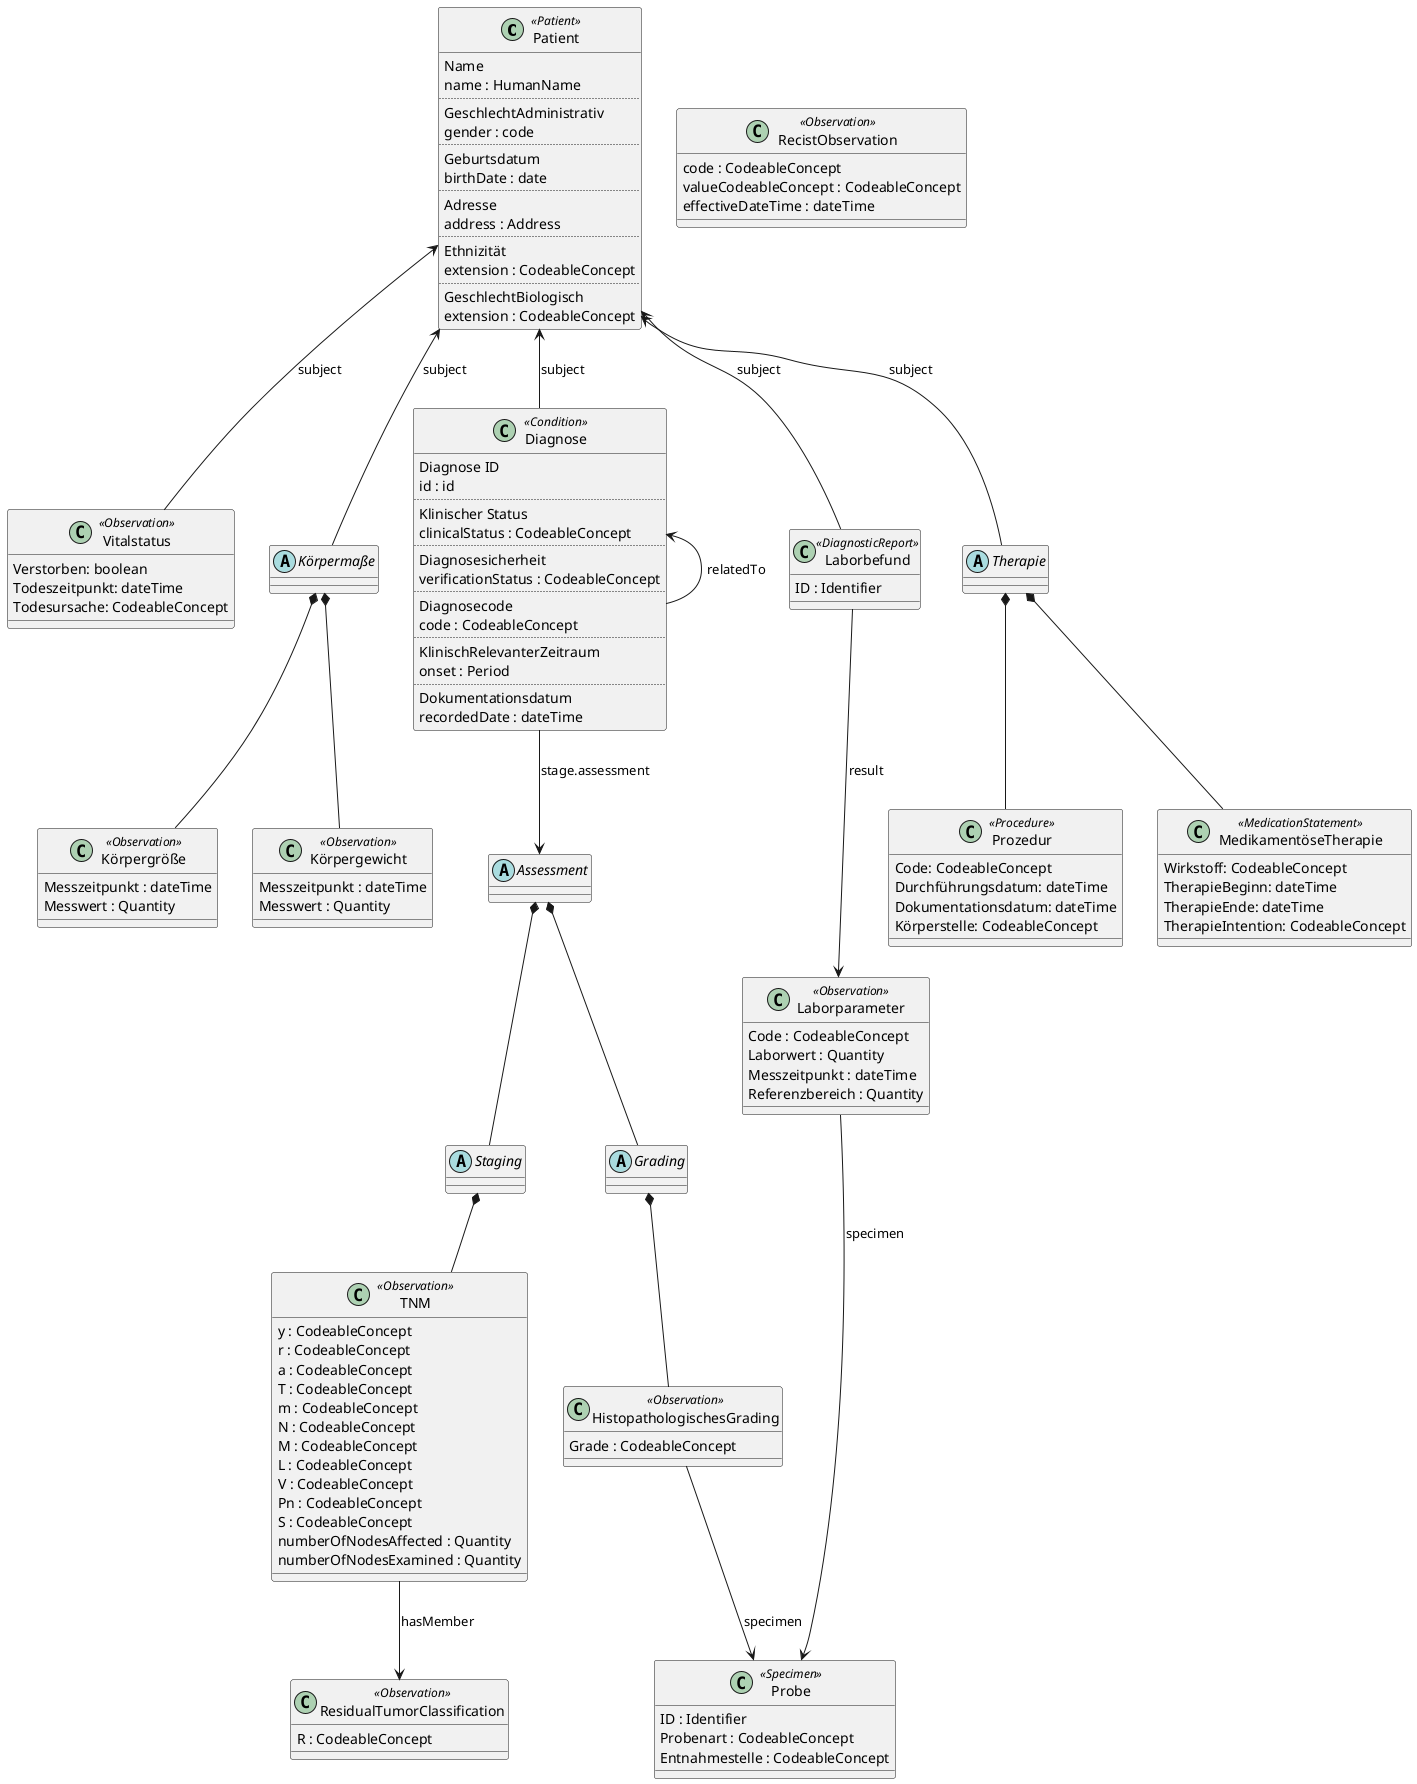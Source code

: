@startuml "GOLD"
skinparam groupInheritance 2

class Patient <<Patient>> {
    Name
    name : HumanName
    ..
    GeschlechtAdministrativ
    gender : code
    ..
    Geburtsdatum
    birthDate : date
    ..
    Adresse
    address : Address
    ..
    Ethnizität
    extension : CodeableConcept
    ..
    GeschlechtBiologisch
    extension : CodeableConcept
}

class Vitalstatus <<Observation>> {
    Verstorben: boolean
    Todeszeitpunkt: dateTime
    Todesursache: CodeableConcept
}

Patient <-- Vitalstatus : subject

abstract Körpermaße {

}

Patient <-- Körpermaße : subject

class Körpergröße <<Observation>> {
    Messzeitpunkt : dateTime
    Messwert : Quantity
}

Körpermaße *-- Körpergröße

class Körpergewicht <<Observation>> {
    Messzeitpunkt : dateTime
    Messwert : Quantity
}

Körpermaße *-- Körpergewicht

class Diagnose <<Condition>> {
    Diagnose ID
    id : id
    ..
    Klinischer Status
    clinicalStatus : CodeableConcept
    ..
    Diagnosesicherheit
    verificationStatus : CodeableConcept
    ..
    Diagnosecode
    code : CodeableConcept
    ..
    KlinischRelevanterZeitraum
    onset : Period
    ..
    Dokumentationsdatum
    recordedDate : dateTime
}

Patient <-- Diagnose : subject
Diagnose <-- Diagnose : "relatedTo"

class RecistObservation <<Observation>> {
    code : CodeableConcept
    valueCodeableConcept : CodeableConcept
    effectiveDateTime : dateTime
}



class Laborbefund <<DiagnosticReport>> {
    ID : Identifier
}

Patient <-- Laborbefund : subject

class Laborparameter <<Observation>> {
    Code : CodeableConcept
    Laborwert : Quantity
    Messzeitpunkt : dateTime
    Referenzbereich : Quantity
}

class Probe <<Specimen>> {
    ID : Identifier
    Probenart : CodeableConcept
    Entnahmestelle : CodeableConcept
}

Laborbefund --> Laborparameter : result
Laborparameter --> Probe : specimen

abstract Assessment {

}

abstract Staging {

}

abstract Grading {

}

class TNM <<Observation>> {
    y : CodeableConcept
    r : CodeableConcept
    a : CodeableConcept
    T : CodeableConcept
    m : CodeableConcept
    N : CodeableConcept
    M : CodeableConcept
    L : CodeableConcept
    V : CodeableConcept
    Pn : CodeableConcept
    S : CodeableConcept
    numberOfNodesAffected : Quantity
    numberOfNodesExamined : Quantity
}

class ResidualTumorClassification <<Observation>> {
    R : CodeableConcept
}

TNM --> ResidualTumorClassification : hasMember

class HistopathologischesGrading <<Observation>> {
    Grade : CodeableConcept
}

Assessment *-- Staging
Assessment *-- Grading
Staging *-- TNM
Grading *-- HistopathologischesGrading
Diagnose --> Assessment : stage.assessment
HistopathologischesGrading --> Probe : specimen

abstract Therapie {

}

class Prozedur <<Procedure>> {
    Code: CodeableConcept
    Durchführungsdatum: dateTime
    Dokumentationsdatum: dateTime
    Körperstelle: CodeableConcept
}

Therapie *-- Prozedur

class MedikamentöseTherapie <<MedicationStatement>> {
    Wirkstoff: CodeableConcept
    TherapieBeginn: dateTime
    TherapieEnde: dateTime
    TherapieIntention: CodeableConcept
}

Therapie *-- MedikamentöseTherapie
Patient <-- Therapie : subject

@enduml